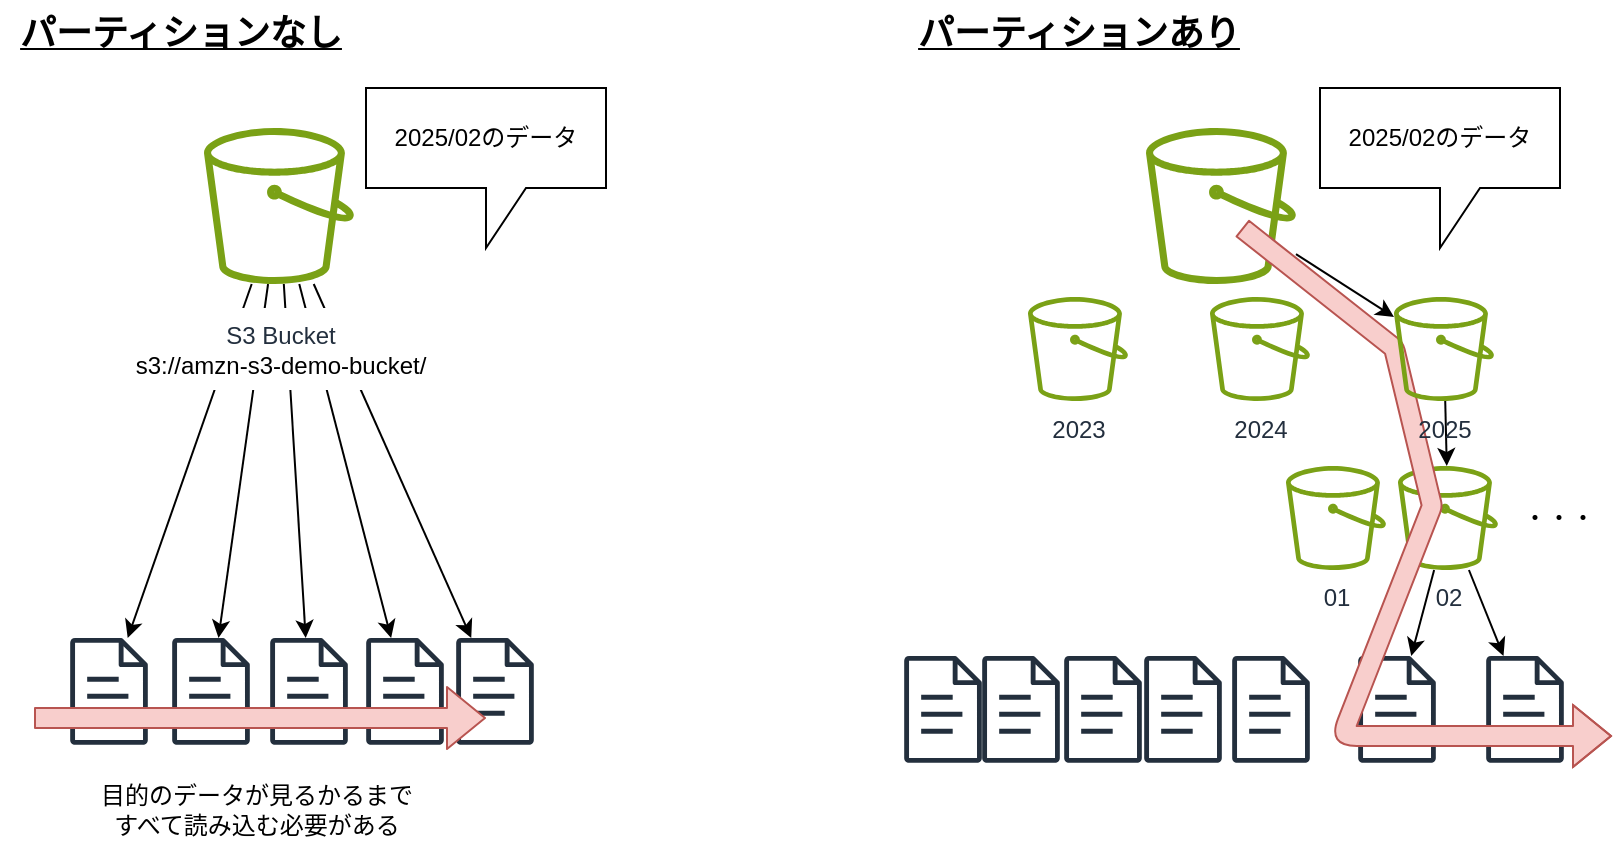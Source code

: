 <mxfile>
    <diagram id="0tdWPPItUCY8QEmt5hMm" name="Page-1">
        <mxGraphModel dx="944" dy="580" grid="0" gridSize="10" guides="1" tooltips="1" connect="1" arrows="1" fold="1" page="1" pageScale="1" pageWidth="1169" pageHeight="827" math="0" shadow="0">
            <root>
                <mxCell id="0"/>
                <mxCell id="1" parent="0"/>
                <mxCell id="9" style="edgeStyle=none;html=1;" edge="1" parent="1" source="3" target="4">
                    <mxGeometry relative="1" as="geometry"/>
                </mxCell>
                <mxCell id="10" style="edgeStyle=none;html=1;" edge="1" parent="1" source="3" target="5">
                    <mxGeometry relative="1" as="geometry"/>
                </mxCell>
                <mxCell id="11" style="edgeStyle=none;html=1;" edge="1" parent="1" source="3" target="6">
                    <mxGeometry relative="1" as="geometry"/>
                </mxCell>
                <mxCell id="12" style="edgeStyle=none;html=1;" edge="1" parent="1" source="3" target="7">
                    <mxGeometry relative="1" as="geometry"/>
                </mxCell>
                <mxCell id="13" style="edgeStyle=none;html=1;" edge="1" parent="1" source="3" target="8">
                    <mxGeometry relative="1" as="geometry"/>
                </mxCell>
                <mxCell id="3" value="" style="sketch=0;outlineConnect=0;fontColor=#232F3E;gradientColor=none;fillColor=#7AA116;strokeColor=none;dashed=0;verticalLabelPosition=bottom;verticalAlign=top;align=center;html=1;fontSize=12;fontStyle=0;aspect=fixed;pointerEvents=1;shape=mxgraph.aws4.bucket;" vertex="1" parent="1">
                    <mxGeometry x="167" y="90" width="75" height="78" as="geometry"/>
                </mxCell>
                <mxCell id="4" value="" style="sketch=0;outlineConnect=0;fontColor=#232F3E;gradientColor=none;fillColor=#232F3D;strokeColor=none;dashed=0;verticalLabelPosition=bottom;verticalAlign=top;align=center;html=1;fontSize=12;fontStyle=0;aspect=fixed;pointerEvents=1;shape=mxgraph.aws4.document;" vertex="1" parent="1">
                    <mxGeometry x="100" y="345" width="39" height="53.37" as="geometry"/>
                </mxCell>
                <mxCell id="5" value="" style="sketch=0;outlineConnect=0;fontColor=#232F3E;gradientColor=none;fillColor=#232F3D;strokeColor=none;dashed=0;verticalLabelPosition=bottom;verticalAlign=top;align=center;html=1;fontSize=12;fontStyle=0;aspect=fixed;pointerEvents=1;shape=mxgraph.aws4.document;" vertex="1" parent="1">
                    <mxGeometry x="151" y="345" width="39" height="53.37" as="geometry"/>
                </mxCell>
                <mxCell id="6" value="" style="sketch=0;outlineConnect=0;fontColor=#232F3E;gradientColor=none;fillColor=#232F3D;strokeColor=none;dashed=0;verticalLabelPosition=bottom;verticalAlign=top;align=center;html=1;fontSize=12;fontStyle=0;aspect=fixed;pointerEvents=1;shape=mxgraph.aws4.document;" vertex="1" parent="1">
                    <mxGeometry x="200" y="345" width="39" height="53.37" as="geometry"/>
                </mxCell>
                <mxCell id="7" value="" style="sketch=0;outlineConnect=0;fontColor=#232F3E;gradientColor=none;fillColor=#232F3D;strokeColor=none;dashed=0;verticalLabelPosition=bottom;verticalAlign=top;align=center;html=1;fontSize=12;fontStyle=0;aspect=fixed;pointerEvents=1;shape=mxgraph.aws4.document;" vertex="1" parent="1">
                    <mxGeometry x="248" y="345" width="39" height="53.37" as="geometry"/>
                </mxCell>
                <mxCell id="8" value="" style="sketch=0;outlineConnect=0;fontColor=#232F3E;gradientColor=none;fillColor=#232F3D;strokeColor=none;dashed=0;verticalLabelPosition=bottom;verticalAlign=top;align=center;html=1;fontSize=12;fontStyle=0;aspect=fixed;pointerEvents=1;shape=mxgraph.aws4.document;" vertex="1" parent="1">
                    <mxGeometry x="293" y="345" width="39" height="53.37" as="geometry"/>
                </mxCell>
                <mxCell id="14" value="" style="shape=flexArrow;endArrow=classic;html=1;fillColor=#f8cecc;strokeColor=#b85450;" edge="1" parent="1">
                    <mxGeometry width="50" height="50" relative="1" as="geometry">
                        <mxPoint x="82" y="385" as="sourcePoint"/>
                        <mxPoint x="308" y="385" as="targetPoint"/>
                    </mxGeometry>
                </mxCell>
                <mxCell id="15" value="目的のデータが見るかるまで&lt;div&gt;すべて読み込む必要がある&lt;/div&gt;" style="text;html=1;align=center;verticalAlign=middle;resizable=0;points=[];autosize=1;strokeColor=none;fillColor=none;" vertex="1" parent="1">
                    <mxGeometry x="106" y="410" width="174" height="41" as="geometry"/>
                </mxCell>
                <mxCell id="18" value="&lt;span style=&quot;color: rgb(35, 47, 62);&quot;&gt;S3 Bucket&lt;/span&gt;&lt;div style=&quot;scrollbar-color: light-dark(#e2e2e2, #4b4b4b)&lt;br/&gt;&#x9;&#x9;&#x9;&#x9;&#x9;light-dark(#fbfbfb, var(--dark-panel-color));&quot;&gt;s3://amzn-s3-demo-bucket/&lt;/div&gt;" style="text;html=1;align=center;verticalAlign=middle;resizable=0;points=[];autosize=1;fillColor=default;" vertex="1" parent="1">
                    <mxGeometry x="123" y="180" width="163" height="41" as="geometry"/>
                </mxCell>
                <mxCell id="33" style="edgeStyle=none;html=1;" edge="1" parent="1" source="19" target="25">
                    <mxGeometry relative="1" as="geometry"/>
                </mxCell>
                <mxCell id="19" value="" style="sketch=0;outlineConnect=0;fontColor=#232F3E;gradientColor=none;fillColor=#7AA116;strokeColor=none;dashed=0;verticalLabelPosition=bottom;verticalAlign=top;align=center;html=1;fontSize=12;fontStyle=0;aspect=fixed;pointerEvents=1;shape=mxgraph.aws4.bucket;" vertex="1" parent="1">
                    <mxGeometry x="638" y="90" width="75" height="78" as="geometry"/>
                </mxCell>
                <mxCell id="20" value="2024" style="sketch=0;outlineConnect=0;fontColor=#232F3E;gradientColor=none;fillColor=#7AA116;strokeColor=none;dashed=0;verticalLabelPosition=bottom;verticalAlign=top;align=center;html=1;fontSize=12;fontStyle=0;aspect=fixed;pointerEvents=1;shape=mxgraph.aws4.bucket;" vertex="1" parent="1">
                    <mxGeometry x="670" y="174.5" width="50" height="52" as="geometry"/>
                </mxCell>
                <mxCell id="23" value="01" style="sketch=0;outlineConnect=0;fontColor=#232F3E;gradientColor=none;fillColor=#7AA116;strokeColor=none;dashed=0;verticalLabelPosition=bottom;verticalAlign=top;align=center;html=1;fontSize=12;fontStyle=0;aspect=fixed;pointerEvents=1;shape=mxgraph.aws4.bucket;" vertex="1" parent="1">
                    <mxGeometry x="708" y="259" width="50" height="52" as="geometry"/>
                </mxCell>
                <mxCell id="34" style="edgeStyle=none;html=1;" edge="1" parent="1" source="25" target="27">
                    <mxGeometry relative="1" as="geometry"/>
                </mxCell>
                <mxCell id="26" value="2023" style="sketch=0;outlineConnect=0;fontColor=#232F3E;gradientColor=none;fillColor=#7AA116;strokeColor=none;dashed=0;verticalLabelPosition=bottom;verticalAlign=top;align=center;html=1;fontSize=12;fontStyle=0;aspect=fixed;pointerEvents=1;shape=mxgraph.aws4.bucket;" vertex="1" parent="1">
                    <mxGeometry x="579" y="174.5" width="50" height="52" as="geometry"/>
                </mxCell>
                <mxCell id="35" style="edgeStyle=none;html=1;" edge="1" parent="1" source="27" target="30">
                    <mxGeometry relative="1" as="geometry"/>
                </mxCell>
                <mxCell id="36" style="edgeStyle=none;html=1;" edge="1" parent="1" source="27" target="29">
                    <mxGeometry relative="1" as="geometry"/>
                </mxCell>
                <mxCell id="27" value="02" style="sketch=0;outlineConnect=0;fontColor=#232F3E;gradientColor=none;fillColor=#7AA116;strokeColor=none;dashed=0;verticalLabelPosition=bottom;verticalAlign=top;align=center;html=1;fontSize=12;fontStyle=0;aspect=fixed;pointerEvents=1;shape=mxgraph.aws4.bucket;" vertex="1" parent="1">
                    <mxGeometry x="764" y="259" width="50" height="52" as="geometry"/>
                </mxCell>
                <mxCell id="28" value="・・・" style="text;html=1;align=center;verticalAlign=middle;resizable=0;points=[];autosize=1;strokeColor=none;fillColor=none;" vertex="1" parent="1">
                    <mxGeometry x="817" y="272" width="54" height="26" as="geometry"/>
                </mxCell>
                <mxCell id="29" value="" style="sketch=0;outlineConnect=0;fontColor=#232F3E;gradientColor=none;fillColor=#232F3D;strokeColor=none;dashed=0;verticalLabelPosition=bottom;verticalAlign=top;align=center;html=1;fontSize=12;fontStyle=0;aspect=fixed;pointerEvents=1;shape=mxgraph.aws4.document;" vertex="1" parent="1">
                    <mxGeometry x="808" y="354" width="39" height="53.37" as="geometry"/>
                </mxCell>
                <mxCell id="30" value="" style="sketch=0;outlineConnect=0;fontColor=#232F3E;gradientColor=none;fillColor=#232F3D;strokeColor=none;dashed=0;verticalLabelPosition=bottom;verticalAlign=top;align=center;html=1;fontSize=12;fontStyle=0;aspect=fixed;pointerEvents=1;shape=mxgraph.aws4.document;" vertex="1" parent="1">
                    <mxGeometry x="744" y="354" width="39" height="53.37" as="geometry"/>
                </mxCell>
                <mxCell id="31" value="2025/02のデータ" style="shape=callout;whiteSpace=wrap;html=1;perimeter=calloutPerimeter;" vertex="1" parent="1">
                    <mxGeometry x="248" y="70" width="120" height="80" as="geometry"/>
                </mxCell>
                <mxCell id="32" value="2025/02のデータ" style="shape=callout;whiteSpace=wrap;html=1;perimeter=calloutPerimeter;" vertex="1" parent="1">
                    <mxGeometry x="725" y="70" width="120" height="80" as="geometry"/>
                </mxCell>
                <mxCell id="37" value="" style="shape=flexArrow;endArrow=classic;html=1;fillColor=#f8cecc;strokeColor=#b85450;" edge="1" parent="1">
                    <mxGeometry width="50" height="50" relative="1" as="geometry">
                        <mxPoint x="686" y="140" as="sourcePoint"/>
                        <mxPoint x="871" y="394" as="targetPoint"/>
                        <Array as="points">
                            <mxPoint x="762" y="200"/>
                            <mxPoint x="781" y="279"/>
                            <mxPoint x="736" y="394"/>
                        </Array>
                    </mxGeometry>
                </mxCell>
                <mxCell id="25" value="2025" style="sketch=0;outlineConnect=0;fontColor=#232F3E;gradientColor=none;fillColor=#7AA116;strokeColor=none;dashed=0;verticalLabelPosition=bottom;verticalAlign=top;align=center;html=1;fontSize=12;fontStyle=0;aspect=fixed;pointerEvents=1;shape=mxgraph.aws4.bucket;" vertex="1" parent="1">
                    <mxGeometry x="762" y="174.5" width="50" height="52" as="geometry"/>
                </mxCell>
                <mxCell id="38" value="" style="sketch=0;outlineConnect=0;fontColor=#232F3E;gradientColor=none;fillColor=#232F3D;strokeColor=none;dashed=0;verticalLabelPosition=bottom;verticalAlign=top;align=center;html=1;fontSize=12;fontStyle=0;aspect=fixed;pointerEvents=1;shape=mxgraph.aws4.document;" vertex="1" parent="1">
                    <mxGeometry x="517" y="354" width="39" height="53.37" as="geometry"/>
                </mxCell>
                <mxCell id="39" value="" style="sketch=0;outlineConnect=0;fontColor=#232F3E;gradientColor=none;fillColor=#232F3D;strokeColor=none;dashed=0;verticalLabelPosition=bottom;verticalAlign=top;align=center;html=1;fontSize=12;fontStyle=0;aspect=fixed;pointerEvents=1;shape=mxgraph.aws4.document;" vertex="1" parent="1">
                    <mxGeometry x="556" y="354" width="39" height="53.37" as="geometry"/>
                </mxCell>
                <mxCell id="40" value="" style="sketch=0;outlineConnect=0;fontColor=#232F3E;gradientColor=none;fillColor=#232F3D;strokeColor=none;dashed=0;verticalLabelPosition=bottom;verticalAlign=top;align=center;html=1;fontSize=12;fontStyle=0;aspect=fixed;pointerEvents=1;shape=mxgraph.aws4.document;" vertex="1" parent="1">
                    <mxGeometry x="597" y="354" width="39" height="53.37" as="geometry"/>
                </mxCell>
                <mxCell id="41" value="" style="sketch=0;outlineConnect=0;fontColor=#232F3E;gradientColor=none;fillColor=#232F3D;strokeColor=none;dashed=0;verticalLabelPosition=bottom;verticalAlign=top;align=center;html=1;fontSize=12;fontStyle=0;aspect=fixed;pointerEvents=1;shape=mxgraph.aws4.document;" vertex="1" parent="1">
                    <mxGeometry x="637" y="354" width="39" height="53.37" as="geometry"/>
                </mxCell>
                <mxCell id="42" value="" style="sketch=0;outlineConnect=0;fontColor=#232F3E;gradientColor=none;fillColor=#232F3D;strokeColor=none;dashed=0;verticalLabelPosition=bottom;verticalAlign=top;align=center;html=1;fontSize=12;fontStyle=0;aspect=fixed;pointerEvents=1;shape=mxgraph.aws4.document;" vertex="1" parent="1">
                    <mxGeometry x="681" y="354" width="39" height="53.37" as="geometry"/>
                </mxCell>
                <mxCell id="43" value="パーティションなし" style="text;html=1;align=center;verticalAlign=middle;resizable=0;points=[];autosize=1;strokeColor=none;fillColor=none;fontSize=18;fontStyle=5" vertex="1" parent="1">
                    <mxGeometry x="65" y="26" width="180" height="34" as="geometry"/>
                </mxCell>
                <mxCell id="44" value="パーティションあり" style="text;html=1;align=center;verticalAlign=middle;resizable=0;points=[];autosize=1;strokeColor=none;fillColor=none;fontSize=18;fontStyle=5" vertex="1" parent="1">
                    <mxGeometry x="514" y="26" width="180" height="34" as="geometry"/>
                </mxCell>
            </root>
        </mxGraphModel>
    </diagram>
</mxfile>